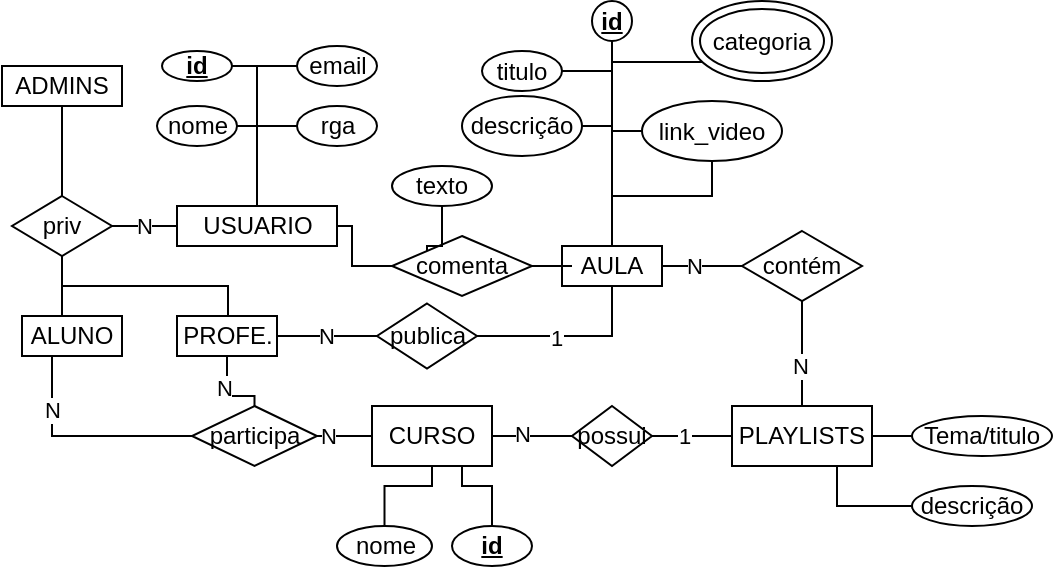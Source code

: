 <mxfile version="13.7.5" type="github">
  <diagram id="R2lEEEUBdFMjLlhIrx00" name="Page-1">
    <mxGraphModel dx="1422" dy="773" grid="1" gridSize="10" guides="1" tooltips="1" connect="1" arrows="1" fold="1" page="1" pageScale="1" pageWidth="850" pageHeight="1100" math="0" shadow="0" extFonts="Permanent Marker^https://fonts.googleapis.com/css?family=Permanent+Marker">
      <root>
        <mxCell id="0" />
        <mxCell id="1" parent="0" />
        <mxCell id="gfYy91exCEIch9DOiOkr-23" value="N" style="edgeStyle=orthogonalEdgeStyle;rounded=0;orthogonalLoop=1;jettySize=auto;html=1;exitX=0;exitY=0.5;exitDx=0;exitDy=0;entryX=1;entryY=0.5;entryDx=0;entryDy=0;endArrow=none;endFill=0;" parent="1" source="gfYy91exCEIch9DOiOkr-2" target="gfYy91exCEIch9DOiOkr-22" edge="1">
          <mxGeometry relative="1" as="geometry" />
        </mxCell>
        <mxCell id="gfYy91exCEIch9DOiOkr-2" value="USUARIO" style="rounded=0;whiteSpace=wrap;html=1;" parent="1" vertex="1">
          <mxGeometry x="342.5" y="150" width="80" height="20" as="geometry" />
        </mxCell>
        <mxCell id="gfYy91exCEIch9DOiOkr-14" style="edgeStyle=orthogonalEdgeStyle;rounded=0;orthogonalLoop=1;jettySize=auto;html=1;endArrow=none;endFill=0;exitX=1;exitY=0.5;exitDx=0;exitDy=0;" parent="1" source="gfYy91exCEIch9DOiOkr-3" edge="1">
          <mxGeometry relative="1" as="geometry">
            <mxPoint x="382.5" y="150" as="targetPoint" />
            <Array as="points">
              <mxPoint x="382.5" y="110" />
            </Array>
          </mxGeometry>
        </mxCell>
        <mxCell id="gfYy91exCEIch9DOiOkr-3" value="nome" style="ellipse;whiteSpace=wrap;html=1;" parent="1" vertex="1">
          <mxGeometry x="332.5" y="100" width="40" height="20" as="geometry" />
        </mxCell>
        <mxCell id="gfYy91exCEIch9DOiOkr-15" style="edgeStyle=orthogonalEdgeStyle;rounded=0;orthogonalLoop=1;jettySize=auto;html=1;endArrow=none;endFill=0;" parent="1" source="gfYy91exCEIch9DOiOkr-6" edge="1">
          <mxGeometry relative="1" as="geometry">
            <mxPoint x="382.5" y="140.0" as="targetPoint" />
          </mxGeometry>
        </mxCell>
        <mxCell id="gfYy91exCEIch9DOiOkr-6" value="email" style="ellipse;whiteSpace=wrap;html=1;" parent="1" vertex="1">
          <mxGeometry x="402.5" y="70" width="40" height="20" as="geometry" />
        </mxCell>
        <mxCell id="gfYy91exCEIch9DOiOkr-16" style="edgeStyle=orthogonalEdgeStyle;rounded=0;orthogonalLoop=1;jettySize=auto;html=1;endArrow=none;endFill=0;entryX=0.5;entryY=0;entryDx=0;entryDy=0;exitX=0;exitY=0.5;exitDx=0;exitDy=0;" parent="1" source="gfYy91exCEIch9DOiOkr-7" target="gfYy91exCEIch9DOiOkr-2" edge="1">
          <mxGeometry relative="1" as="geometry" />
        </mxCell>
        <mxCell id="gfYy91exCEIch9DOiOkr-7" value="rga" style="ellipse;whiteSpace=wrap;html=1;" parent="1" vertex="1">
          <mxGeometry x="402.5" y="100" width="40" height="20" as="geometry" />
        </mxCell>
        <mxCell id="gfYy91exCEIch9DOiOkr-21" value="ADMINS" style="rounded=0;whiteSpace=wrap;html=1;" parent="1" vertex="1">
          <mxGeometry x="255" y="80" width="60" height="20" as="geometry" />
        </mxCell>
        <mxCell id="gfYy91exCEIch9DOiOkr-24" style="edgeStyle=orthogonalEdgeStyle;rounded=0;orthogonalLoop=1;jettySize=auto;html=1;exitX=0.5;exitY=0;exitDx=0;exitDy=0;entryX=0.5;entryY=1;entryDx=0;entryDy=0;endArrow=none;endFill=0;" parent="1" source="gfYy91exCEIch9DOiOkr-22" target="gfYy91exCEIch9DOiOkr-21" edge="1">
          <mxGeometry relative="1" as="geometry" />
        </mxCell>
        <mxCell id="gfYy91exCEIch9DOiOkr-33" style="edgeStyle=orthogonalEdgeStyle;rounded=0;orthogonalLoop=1;jettySize=auto;html=1;endArrow=none;endFill=0;" parent="1" source="gfYy91exCEIch9DOiOkr-22" target="gfYy91exCEIch9DOiOkr-30" edge="1">
          <mxGeometry relative="1" as="geometry">
            <Array as="points">
              <mxPoint x="285" y="190" />
              <mxPoint x="368" y="190" />
            </Array>
          </mxGeometry>
        </mxCell>
        <mxCell id="gfYy91exCEIch9DOiOkr-34" style="edgeStyle=orthogonalEdgeStyle;rounded=0;orthogonalLoop=1;jettySize=auto;html=1;entryX=0.25;entryY=0;entryDx=0;entryDy=0;endArrow=none;endFill=0;" parent="1" source="gfYy91exCEIch9DOiOkr-22" target="gfYy91exCEIch9DOiOkr-29" edge="1">
          <mxGeometry relative="1" as="geometry">
            <Array as="points">
              <mxPoint x="285" y="205" />
            </Array>
          </mxGeometry>
        </mxCell>
        <mxCell id="gfYy91exCEIch9DOiOkr-22" value="priv" style="rhombus;whiteSpace=wrap;html=1;" parent="1" vertex="1">
          <mxGeometry x="260" y="145" width="50" height="30" as="geometry" />
        </mxCell>
        <mxCell id="gfYy91exCEIch9DOiOkr-27" style="edgeStyle=orthogonalEdgeStyle;rounded=0;orthogonalLoop=1;jettySize=auto;html=1;endArrow=none;endFill=0;" parent="1" source="gfYy91exCEIch9DOiOkr-8" edge="1">
          <mxGeometry relative="1" as="geometry">
            <mxPoint x="382.5" y="80" as="targetPoint" />
          </mxGeometry>
        </mxCell>
        <mxCell id="gfYy91exCEIch9DOiOkr-8" value="id" style="ellipse;whiteSpace=wrap;html=1;fontStyle=5" parent="1" vertex="1">
          <mxGeometry x="335" y="72.5" width="35" height="15" as="geometry" />
        </mxCell>
        <mxCell id="gfYy91exCEIch9DOiOkr-55" style="edgeStyle=orthogonalEdgeStyle;rounded=0;orthogonalLoop=1;jettySize=auto;html=1;endArrow=none;endFill=0;" parent="1" source="gfYy91exCEIch9DOiOkr-28" target="gfYy91exCEIch9DOiOkr-45" edge="1">
          <mxGeometry relative="1" as="geometry" />
        </mxCell>
        <mxCell id="gfYy91exCEIch9DOiOkr-71" value="N" style="edgeLabel;html=1;align=center;verticalAlign=middle;resizable=0;points=[];" parent="gfYy91exCEIch9DOiOkr-55" vertex="1" connectable="0">
          <mxGeometry x="-0.278" y="1" relative="1" as="geometry">
            <mxPoint as="offset" />
          </mxGeometry>
        </mxCell>
        <mxCell id="gfYy91exCEIch9DOiOkr-28" value="CURSO" style="rounded=0;whiteSpace=wrap;html=1;" parent="1" vertex="1">
          <mxGeometry x="440" y="250" width="60" height="30" as="geometry" />
        </mxCell>
        <mxCell id="gfYy91exCEIch9DOiOkr-41" style="edgeStyle=orthogonalEdgeStyle;rounded=0;orthogonalLoop=1;jettySize=auto;html=1;entryX=0;entryY=0.5;entryDx=0;entryDy=0;endArrow=none;endFill=0;" parent="1" source="gfYy91exCEIch9DOiOkr-29" target="gfYy91exCEIch9DOiOkr-40" edge="1">
          <mxGeometry relative="1" as="geometry">
            <Array as="points">
              <mxPoint x="280" y="265" />
            </Array>
          </mxGeometry>
        </mxCell>
        <mxCell id="gfYy91exCEIch9DOiOkr-68" value="N" style="edgeLabel;html=1;align=center;verticalAlign=middle;resizable=0;points=[];" parent="gfYy91exCEIch9DOiOkr-41" vertex="1" connectable="0">
          <mxGeometry x="-0.511" relative="1" as="geometry">
            <mxPoint as="offset" />
          </mxGeometry>
        </mxCell>
        <mxCell id="gfYy91exCEIch9DOiOkr-80" style="edgeStyle=orthogonalEdgeStyle;rounded=0;orthogonalLoop=1;jettySize=auto;html=1;endArrow=none;endFill=0;strokeColor=#000000;" parent="1" source="gfYy91exCEIch9DOiOkr-30" target="gfYy91exCEIch9DOiOkr-40" edge="1">
          <mxGeometry relative="1" as="geometry" />
        </mxCell>
        <mxCell id="gfYy91exCEIch9DOiOkr-81" value="N" style="edgeLabel;html=1;align=center;verticalAlign=middle;resizable=0;points=[];" parent="gfYy91exCEIch9DOiOkr-80" vertex="1" connectable="0">
          <mxGeometry x="-0.118" y="-1" relative="1" as="geometry">
            <mxPoint x="-1" y="-1" as="offset" />
          </mxGeometry>
        </mxCell>
        <mxCell id="gfYy91exCEIch9DOiOkr-83" value="N" style="edgeStyle=orthogonalEdgeStyle;rounded=0;orthogonalLoop=1;jettySize=auto;html=1;endArrow=none;endFill=0;strokeColor=#000000;" parent="1" source="gfYy91exCEIch9DOiOkr-30" target="gfYy91exCEIch9DOiOkr-82" edge="1">
          <mxGeometry relative="1" as="geometry" />
        </mxCell>
        <mxCell id="gfYy91exCEIch9DOiOkr-30" value="PROFE." style="rounded=0;whiteSpace=wrap;html=1;" parent="1" vertex="1">
          <mxGeometry x="342.5" y="205" width="50" height="20" as="geometry" />
        </mxCell>
        <mxCell id="gfYy91exCEIch9DOiOkr-44" style="edgeStyle=orthogonalEdgeStyle;rounded=0;orthogonalLoop=1;jettySize=auto;html=1;entryX=0;entryY=0.5;entryDx=0;entryDy=0;endArrow=none;endFill=0;" parent="1" source="gfYy91exCEIch9DOiOkr-40" target="gfYy91exCEIch9DOiOkr-28" edge="1">
          <mxGeometry relative="1" as="geometry" />
        </mxCell>
        <mxCell id="gfYy91exCEIch9DOiOkr-70" value="N" style="edgeLabel;html=1;align=center;verticalAlign=middle;resizable=0;points=[];" parent="gfYy91exCEIch9DOiOkr-44" vertex="1" connectable="0">
          <mxGeometry x="0.238" y="2" relative="1" as="geometry">
            <mxPoint x="-2" y="2" as="offset" />
          </mxGeometry>
        </mxCell>
        <mxCell id="gfYy91exCEIch9DOiOkr-40" value="participa" style="rhombus;whiteSpace=wrap;html=1;" parent="1" vertex="1">
          <mxGeometry x="350" y="250" width="62.5" height="30" as="geometry" />
        </mxCell>
        <mxCell id="gfYy91exCEIch9DOiOkr-57" style="edgeStyle=orthogonalEdgeStyle;rounded=0;orthogonalLoop=1;jettySize=auto;html=1;entryX=0;entryY=0.5;entryDx=0;entryDy=0;endArrow=none;endFill=0;" parent="1" source="gfYy91exCEIch9DOiOkr-45" target="gfYy91exCEIch9DOiOkr-54" edge="1">
          <mxGeometry relative="1" as="geometry" />
        </mxCell>
        <mxCell id="gfYy91exCEIch9DOiOkr-72" value="1" style="edgeLabel;html=1;align=center;verticalAlign=middle;resizable=0;points=[];" parent="gfYy91exCEIch9DOiOkr-57" vertex="1" connectable="0">
          <mxGeometry x="-0.236" relative="1" as="geometry">
            <mxPoint as="offset" />
          </mxGeometry>
        </mxCell>
        <mxCell id="gfYy91exCEIch9DOiOkr-45" value="possui" style="rhombus;whiteSpace=wrap;html=1;" parent="1" vertex="1">
          <mxGeometry x="540" y="250" width="40" height="30" as="geometry" />
        </mxCell>
        <mxCell id="gfYy91exCEIch9DOiOkr-46" value="AULA" style="rounded=0;whiteSpace=wrap;html=1;" parent="1" vertex="1">
          <mxGeometry x="535" y="170" width="50" height="20" as="geometry" />
        </mxCell>
        <mxCell id="gfYy91exCEIch9DOiOkr-61" style="edgeStyle=orthogonalEdgeStyle;rounded=0;orthogonalLoop=1;jettySize=auto;html=1;entryX=0.5;entryY=0;entryDx=0;entryDy=0;endArrow=none;endFill=0;" parent="1" source="gfYy91exCEIch9DOiOkr-47" target="gfYy91exCEIch9DOiOkr-46" edge="1">
          <mxGeometry relative="1" as="geometry">
            <Array as="points">
              <mxPoint x="560" y="145" />
            </Array>
          </mxGeometry>
        </mxCell>
        <mxCell id="Sie_ayYGBbEXEdw2lwNN-6" style="edgeStyle=orthogonalEdgeStyle;rounded=0;orthogonalLoop=1;jettySize=auto;html=1;entryX=0.5;entryY=0;entryDx=0;entryDy=0;endArrow=none;endFill=0;" edge="1" parent="1" source="gfYy91exCEIch9DOiOkr-47" target="gfYy91exCEIch9DOiOkr-46">
          <mxGeometry relative="1" as="geometry">
            <Array as="points">
              <mxPoint x="560" y="113" />
            </Array>
          </mxGeometry>
        </mxCell>
        <mxCell id="gfYy91exCEIch9DOiOkr-47" value="link_video" style="ellipse;whiteSpace=wrap;html=1;" parent="1" vertex="1">
          <mxGeometry x="575" y="97.5" width="70" height="30" as="geometry" />
        </mxCell>
        <mxCell id="gfYy91exCEIch9DOiOkr-62" style="edgeStyle=orthogonalEdgeStyle;rounded=0;orthogonalLoop=1;jettySize=auto;html=1;endArrow=none;endFill=0;" parent="1" source="gfYy91exCEIch9DOiOkr-48" target="gfYy91exCEIch9DOiOkr-46" edge="1">
          <mxGeometry relative="1" as="geometry">
            <Array as="points">
              <mxPoint x="560" y="110" />
            </Array>
          </mxGeometry>
        </mxCell>
        <mxCell id="gfYy91exCEIch9DOiOkr-48" value="descrição" style="ellipse;whiteSpace=wrap;html=1;" parent="1" vertex="1">
          <mxGeometry x="485" y="95" width="60" height="30" as="geometry" />
        </mxCell>
        <mxCell id="gfYy91exCEIch9DOiOkr-63" style="edgeStyle=orthogonalEdgeStyle;rounded=0;orthogonalLoop=1;jettySize=auto;html=1;entryX=0.5;entryY=0;entryDx=0;entryDy=0;endArrow=none;endFill=0;" parent="1" source="gfYy91exCEIch9DOiOkr-49" target="gfYy91exCEIch9DOiOkr-46" edge="1">
          <mxGeometry relative="1" as="geometry">
            <Array as="points">
              <mxPoint x="560" y="83" />
            </Array>
          </mxGeometry>
        </mxCell>
        <mxCell id="gfYy91exCEIch9DOiOkr-49" value="titulo" style="ellipse;whiteSpace=wrap;html=1;" parent="1" vertex="1">
          <mxGeometry x="495" y="72.5" width="40" height="20" as="geometry" />
        </mxCell>
        <mxCell id="gfYy91exCEIch9DOiOkr-64" style="edgeStyle=orthogonalEdgeStyle;rounded=0;orthogonalLoop=1;jettySize=auto;html=1;entryX=0.5;entryY=0;entryDx=0;entryDy=0;endArrow=none;endFill=0;" parent="1" source="gfYy91exCEIch9DOiOkr-50" target="gfYy91exCEIch9DOiOkr-46" edge="1">
          <mxGeometry relative="1" as="geometry">
            <Array as="points">
              <mxPoint x="560" y="60" />
            </Array>
          </mxGeometry>
        </mxCell>
        <mxCell id="gfYy91exCEIch9DOiOkr-50" value="id" style="ellipse;whiteSpace=wrap;html=1;fontStyle=5" parent="1" vertex="1">
          <mxGeometry x="550" y="47.5" width="20" height="20" as="geometry" />
        </mxCell>
        <mxCell id="gfYy91exCEIch9DOiOkr-54" value="PLAYLISTS" style="rounded=0;whiteSpace=wrap;html=1;strokeColor=#000000;" parent="1" vertex="1">
          <mxGeometry x="620" y="250" width="70" height="30" as="geometry" />
        </mxCell>
        <mxCell id="gfYy91exCEIch9DOiOkr-59" style="edgeStyle=orthogonalEdgeStyle;rounded=0;orthogonalLoop=1;jettySize=auto;html=1;endArrow=none;endFill=0;" parent="1" source="gfYy91exCEIch9DOiOkr-58" target="gfYy91exCEIch9DOiOkr-46" edge="1">
          <mxGeometry relative="1" as="geometry" />
        </mxCell>
        <mxCell id="gfYy91exCEIch9DOiOkr-74" value="N" style="edgeLabel;html=1;align=center;verticalAlign=middle;resizable=0;points=[];" parent="gfYy91exCEIch9DOiOkr-59" vertex="1" connectable="0">
          <mxGeometry x="0.208" relative="1" as="geometry">
            <mxPoint as="offset" />
          </mxGeometry>
        </mxCell>
        <mxCell id="gfYy91exCEIch9DOiOkr-60" style="edgeStyle=orthogonalEdgeStyle;rounded=0;orthogonalLoop=1;jettySize=auto;html=1;endArrow=none;endFill=0;" parent="1" source="gfYy91exCEIch9DOiOkr-58" target="gfYy91exCEIch9DOiOkr-54" edge="1">
          <mxGeometry relative="1" as="geometry" />
        </mxCell>
        <mxCell id="gfYy91exCEIch9DOiOkr-73" value="N" style="edgeLabel;html=1;align=center;verticalAlign=middle;resizable=0;points=[];" parent="gfYy91exCEIch9DOiOkr-60" vertex="1" connectable="0">
          <mxGeometry x="0.238" y="-1" relative="1" as="geometry">
            <mxPoint as="offset" />
          </mxGeometry>
        </mxCell>
        <mxCell id="gfYy91exCEIch9DOiOkr-58" value="contém" style="rhombus;whiteSpace=wrap;html=1;strokeColor=#000000;" parent="1" vertex="1">
          <mxGeometry x="625" y="162.5" width="60" height="35" as="geometry" />
        </mxCell>
        <mxCell id="gfYy91exCEIch9DOiOkr-29" value="ALUNO" style="rounded=0;whiteSpace=wrap;html=1;" parent="1" vertex="1">
          <mxGeometry x="265" y="205" width="50" height="20" as="geometry" />
        </mxCell>
        <mxCell id="gfYy91exCEIch9DOiOkr-84" style="edgeStyle=orthogonalEdgeStyle;rounded=0;orthogonalLoop=1;jettySize=auto;html=1;endArrow=none;endFill=0;strokeColor=#000000;" parent="1" source="gfYy91exCEIch9DOiOkr-82" target="gfYy91exCEIch9DOiOkr-46" edge="1">
          <mxGeometry relative="1" as="geometry" />
        </mxCell>
        <mxCell id="gfYy91exCEIch9DOiOkr-85" value="1" style="edgeLabel;html=1;align=center;verticalAlign=middle;resizable=0;points=[];" parent="gfYy91exCEIch9DOiOkr-84" vertex="1" connectable="0">
          <mxGeometry x="-0.143" y="-1" relative="1" as="geometry">
            <mxPoint as="offset" />
          </mxGeometry>
        </mxCell>
        <mxCell id="gfYy91exCEIch9DOiOkr-82" value="publica" style="rhombus;whiteSpace=wrap;html=1;strokeColor=#000000;" parent="1" vertex="1">
          <mxGeometry x="442.5" y="198.75" width="50" height="32.5" as="geometry" />
        </mxCell>
        <mxCell id="gfYy91exCEIch9DOiOkr-89" style="edgeStyle=orthogonalEdgeStyle;rounded=0;orthogonalLoop=1;jettySize=auto;html=1;endArrow=none;endFill=0;strokeColor=#000000;" parent="1" source="gfYy91exCEIch9DOiOkr-86" target="gfYy91exCEIch9DOiOkr-54" edge="1">
          <mxGeometry relative="1" as="geometry" />
        </mxCell>
        <mxCell id="gfYy91exCEIch9DOiOkr-86" value="Tema/titulo" style="ellipse;whiteSpace=wrap;html=1;strokeColor=#000000;" parent="1" vertex="1">
          <mxGeometry x="710" y="255" width="70" height="20" as="geometry" />
        </mxCell>
        <mxCell id="gfYy91exCEIch9DOiOkr-88" style="edgeStyle=orthogonalEdgeStyle;rounded=0;orthogonalLoop=1;jettySize=auto;html=1;entryX=0.75;entryY=1;entryDx=0;entryDy=0;endArrow=none;endFill=0;strokeColor=#000000;" parent="1" source="gfYy91exCEIch9DOiOkr-87" target="gfYy91exCEIch9DOiOkr-54" edge="1">
          <mxGeometry relative="1" as="geometry" />
        </mxCell>
        <mxCell id="gfYy91exCEIch9DOiOkr-87" value="descrição" style="ellipse;whiteSpace=wrap;html=1;strokeColor=#000000;" parent="1" vertex="1">
          <mxGeometry x="710" y="290" width="60" height="20" as="geometry" />
        </mxCell>
        <mxCell id="gfYy91exCEIch9DOiOkr-93" style="edgeStyle=orthogonalEdgeStyle;rounded=0;orthogonalLoop=1;jettySize=auto;html=1;endArrow=none;endFill=0;strokeColor=#000000;" parent="1" source="gfYy91exCEIch9DOiOkr-90" target="gfYy91exCEIch9DOiOkr-28" edge="1">
          <mxGeometry relative="1" as="geometry" />
        </mxCell>
        <mxCell id="gfYy91exCEIch9DOiOkr-90" value="nome" style="ellipse;whiteSpace=wrap;html=1;strokeColor=#000000;" parent="1" vertex="1">
          <mxGeometry x="422.5" y="310" width="47.5" height="20" as="geometry" />
        </mxCell>
        <mxCell id="gfYy91exCEIch9DOiOkr-92" style="edgeStyle=orthogonalEdgeStyle;rounded=0;orthogonalLoop=1;jettySize=auto;html=1;entryX=0.75;entryY=1;entryDx=0;entryDy=0;endArrow=none;endFill=0;strokeColor=#000000;" parent="1" source="gfYy91exCEIch9DOiOkr-91" target="gfYy91exCEIch9DOiOkr-28" edge="1">
          <mxGeometry relative="1" as="geometry" />
        </mxCell>
        <mxCell id="gfYy91exCEIch9DOiOkr-91" value="id" style="ellipse;whiteSpace=wrap;html=1;strokeColor=#000000;fontStyle=5" parent="1" vertex="1">
          <mxGeometry x="480" y="310" width="40" height="20" as="geometry" />
        </mxCell>
        <mxCell id="Sie_ayYGBbEXEdw2lwNN-2" style="edgeStyle=orthogonalEdgeStyle;rounded=0;orthogonalLoop=1;jettySize=auto;html=1;entryX=0;entryY=0.5;entryDx=0;entryDy=0;endArrow=none;endFill=0;" edge="1" parent="1" source="Sie_ayYGBbEXEdw2lwNN-1" target="gfYy91exCEIch9DOiOkr-46">
          <mxGeometry relative="1" as="geometry" />
        </mxCell>
        <mxCell id="Sie_ayYGBbEXEdw2lwNN-3" style="edgeStyle=orthogonalEdgeStyle;rounded=0;orthogonalLoop=1;jettySize=auto;html=1;entryX=1;entryY=0.5;entryDx=0;entryDy=0;endArrow=none;endFill=0;" edge="1" parent="1" source="Sie_ayYGBbEXEdw2lwNN-1" target="gfYy91exCEIch9DOiOkr-2">
          <mxGeometry relative="1" as="geometry" />
        </mxCell>
        <mxCell id="Sie_ayYGBbEXEdw2lwNN-1" value="comenta" style="rhombus;whiteSpace=wrap;html=1;" vertex="1" parent="1">
          <mxGeometry x="450" y="165" width="70" height="30" as="geometry" />
        </mxCell>
        <mxCell id="Sie_ayYGBbEXEdw2lwNN-5" style="edgeStyle=orthogonalEdgeStyle;rounded=0;orthogonalLoop=1;jettySize=auto;html=1;entryX=0;entryY=0;entryDx=0;entryDy=0;endArrow=none;endFill=0;" edge="1" parent="1" source="Sie_ayYGBbEXEdw2lwNN-4" target="Sie_ayYGBbEXEdw2lwNN-1">
          <mxGeometry relative="1" as="geometry" />
        </mxCell>
        <mxCell id="Sie_ayYGBbEXEdw2lwNN-4" value="texto" style="ellipse;whiteSpace=wrap;html=1;" vertex="1" parent="1">
          <mxGeometry x="450" y="130" width="50" height="20" as="geometry" />
        </mxCell>
        <mxCell id="Sie_ayYGBbEXEdw2lwNN-12" style="edgeStyle=orthogonalEdgeStyle;rounded=0;orthogonalLoop=1;jettySize=auto;html=1;entryX=0.5;entryY=0;entryDx=0;entryDy=0;endArrow=none;endFill=0;" edge="1" parent="1" source="Sie_ayYGBbEXEdw2lwNN-11" target="gfYy91exCEIch9DOiOkr-46">
          <mxGeometry relative="1" as="geometry">
            <Array as="points">
              <mxPoint x="560" y="78" />
            </Array>
          </mxGeometry>
        </mxCell>
        <mxCell id="Sie_ayYGBbEXEdw2lwNN-11" value="categoria" style="ellipse;shape=doubleEllipse;whiteSpace=wrap;html=1;" vertex="1" parent="1">
          <mxGeometry x="600" y="47.5" width="70" height="40" as="geometry" />
        </mxCell>
      </root>
    </mxGraphModel>
  </diagram>
</mxfile>
